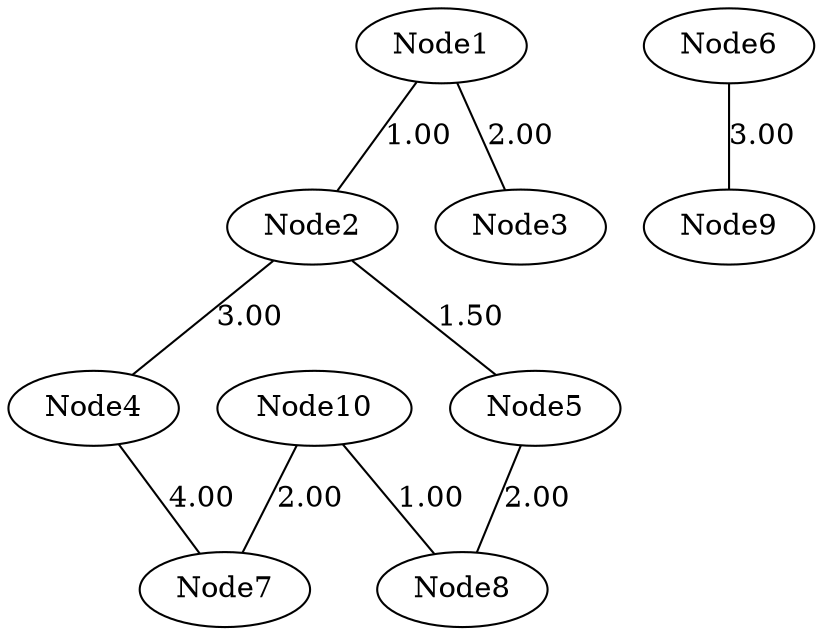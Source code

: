 graph G {
	Node1 -- Node2 [label="1.00"];
	Node1 -- Node3 [label="2.00"];
	Node2 -- Node4 [label="3.00"];
	Node2 -- Node5 [label="1.50"];
	Node5 -- Node8 [label="2.00"];
	Node6 -- Node9 [label="3.00"];
	Node4 -- Node7 [label="4.00"];
	Node10 -- Node7 [label="2.00"];
	Node10 -- Node8 [label="1.00"];
}
